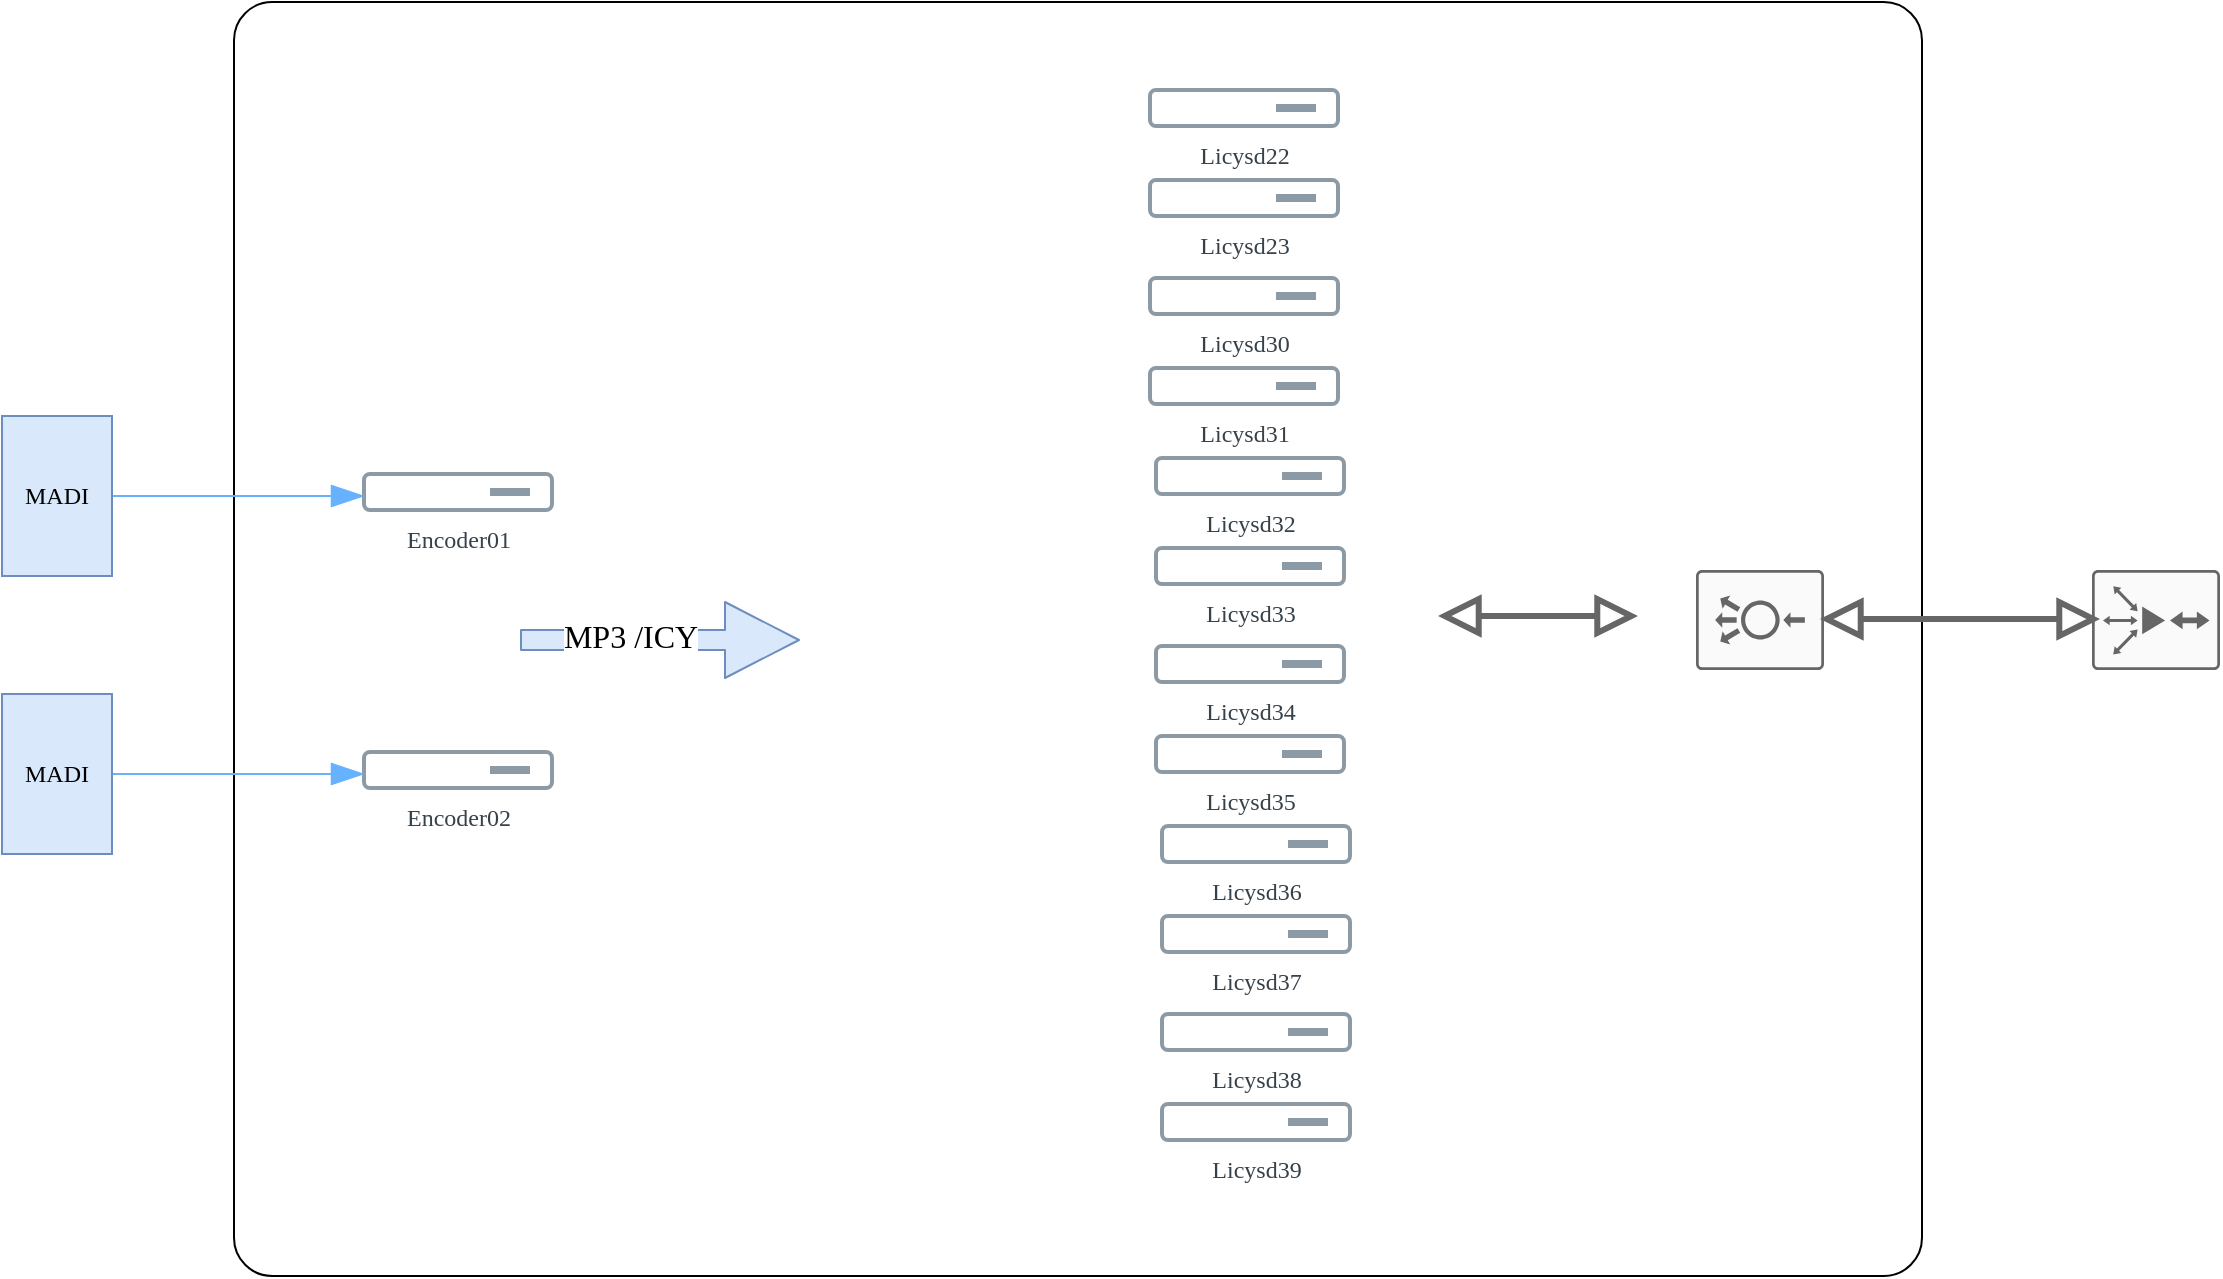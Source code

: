 <mxfile version="24.7.17">
  <diagram name="Page-1" id="91Ch4HtAB-noTLvR4pms">
    <mxGraphModel dx="2708" dy="1448" grid="0" gridSize="10" guides="1" tooltips="1" connect="1" arrows="1" fold="1" page="0" pageScale="1" pageWidth="1169" pageHeight="827" math="0" shadow="0">
      <root>
        <mxCell id="0" />
        <mxCell id="1" parent="0" />
        <mxCell id="73N0LT-Jw0ejLf9RvANC-20" value="" style="rounded=1;whiteSpace=wrap;html=1;fontFamily=Architects Daughter;fontSource=https%3A%2F%2Ffonts.googleapis.com%2Fcss%3Ffamily%3DArchitects%2BDaughter;arcSize=3;" vertex="1" parent="1">
          <mxGeometry x="-424" y="-136" width="844" height="637" as="geometry" />
        </mxCell>
        <mxCell id="73N0LT-Jw0ejLf9RvANC-19" value="" style="sketch=0;points=[[0.015,0.015,0],[0.985,0.015,0],[0.985,0.985,0],[0.015,0.985,0],[0.25,0,0],[0.5,0,0],[0.75,0,0],[1,0.25,0],[1,0.5,0],[1,0.75,0],[0.75,1,0],[0.5,1,0],[0.25,1,0],[0,0.75,0],[0,0.5,0],[0,0.25,0]];verticalLabelPosition=bottom;html=1;verticalAlign=top;aspect=fixed;align=center;pointerEvents=1;shape=mxgraph.cisco19.rect;prIcon=load_balancer;fillColor=#FAFAFA;strokeColor=#666666;fontFamily=Architects Daughter;fontSource=https%3A%2F%2Ffonts.googleapis.com%2Fcss%3Ffamily%3DArchitects%2BDaughter;rotation=-180;" vertex="1" parent="1">
          <mxGeometry x="307" y="148" width="64" height="50" as="geometry" />
        </mxCell>
        <mxCell id="73N0LT-Jw0ejLf9RvANC-21" value="" style="sketch=0;points=[[0.015,0.015,0],[0.985,0.015,0],[0.985,0.985,0],[0.015,0.985,0],[0.25,0,0],[0.5,0,0],[0.75,0,0],[1,0.25,0],[1,0.5,0],[1,0.75,0],[0.75,1,0],[0.5,1,0],[0.25,1,0],[0,0.75,0],[0,0.5,0],[0,0.25,0]];verticalLabelPosition=bottom;html=1;verticalAlign=top;aspect=fixed;align=center;pointerEvents=1;shape=mxgraph.cisco19.rect;prIcon=router_with_firewall2;fillColor=#FAFAFA;strokeColor=#666666;fontFamily=Architects Daughter;fontSource=https%3A%2F%2Ffonts.googleapis.com%2Fcss%3Ffamily%3DArchitects%2BDaughter;" vertex="1" parent="1">
          <mxGeometry x="505" y="148" width="64" height="50" as="geometry" />
        </mxCell>
        <mxCell id="73N0LT-Jw0ejLf9RvANC-25" value="" style="edgeStyle=none;orthogonalLoop=1;jettySize=auto;html=1;rounded=0;fontFamily=Architects Daughter;fontSource=https%3A%2F%2Ffonts.googleapis.com%2Fcss%3Ffamily%3DArchitects%2BDaughter;fontSize=16;startSize=14;endArrow=block;endSize=14;sourcePerimeterSpacing=8;targetPerimeterSpacing=8;curved=1;startArrow=block;startFill=0;endFill=0;strokeWidth=3;fillColor=#dae8fc;strokeColor=#666666;" edge="1" parent="1">
          <mxGeometry width="140" relative="1" as="geometry">
            <mxPoint x="369" y="172.5" as="sourcePoint" />
            <mxPoint x="509" y="172.5" as="targetPoint" />
            <Array as="points" />
          </mxGeometry>
        </mxCell>
        <mxCell id="73N0LT-Jw0ejLf9RvANC-32" value="" style="edgeStyle=none;orthogonalLoop=1;jettySize=auto;html=1;rounded=0;fontFamily=Architects Daughter;fontSource=https://fonts.googleapis.com/css?family=Architects+Daughter;fontSize=16;startSize=14;endArrow=block;endSize=14;sourcePerimeterSpacing=8;targetPerimeterSpacing=8;curved=1;startArrow=block;startFill=0;endFill=0;strokeWidth=3;fillColor=#dae8fc;strokeColor=#666666;" edge="1" parent="1">
          <mxGeometry width="140" relative="1" as="geometry">
            <mxPoint x="178" y="171" as="sourcePoint" />
            <mxPoint x="278" y="171" as="targetPoint" />
            <Array as="points" />
          </mxGeometry>
        </mxCell>
        <mxCell id="73N0LT-Jw0ejLf9RvANC-33" value="Komponenter" parent="0" />
        <mxCell id="73N0LT-Jw0ejLf9RvANC-41" value="&lt;font face=&quot;Verdana&quot;&gt;Encoder01&lt;/font&gt;" style="image;aspect=fixed;perimeter=ellipsePerimeter;html=1;align=center;fontSize=12;verticalAlign=top;fontColor=#364149;shadow=0;dashed=0;image=img/lib/cumulus/server_bare_metal.svg;fontFamily=Architects Daughter;fontSource=https://fonts.googleapis.com/css?family=Architects+Daughter;" vertex="1" parent="73N0LT-Jw0ejLf9RvANC-33">
          <mxGeometry x="-360" y="99" width="96" height="20" as="geometry" />
        </mxCell>
        <mxCell id="73N0LT-Jw0ejLf9RvANC-42" value="&lt;font face=&quot;Verdana&quot;&gt;Encoder02&lt;/font&gt;" style="image;aspect=fixed;perimeter=ellipsePerimeter;html=1;align=center;fontSize=12;verticalAlign=top;fontColor=#364149;shadow=0;dashed=0;image=img/lib/cumulus/server_bare_metal.svg;fontFamily=Architects Daughter;fontSource=https://fonts.googleapis.com/css?family=Architects+Daughter;" vertex="1" parent="73N0LT-Jw0ejLf9RvANC-33">
          <mxGeometry x="-360" y="238" width="96" height="20" as="geometry" />
        </mxCell>
        <mxCell id="73N0LT-Jw0ejLf9RvANC-43" value="&lt;font face=&quot;Verdana&quot;&gt;Licysd22&lt;/font&gt;" style="image;aspect=fixed;perimeter=ellipsePerimeter;html=1;align=center;fontSize=12;verticalAlign=top;fontColor=#364149;shadow=0;dashed=0;image=img/lib/cumulus/server_bare_metal.svg;fontFamily=Architects Daughter;fontSource=https://fonts.googleapis.com/css?family=Architects+Daughter;" vertex="1" parent="73N0LT-Jw0ejLf9RvANC-33">
          <mxGeometry x="33" y="-93" width="96" height="20" as="geometry" />
        </mxCell>
        <mxCell id="73N0LT-Jw0ejLf9RvANC-44" value="&lt;font face=&quot;Verdana&quot;&gt;Licysd23&lt;/font&gt;" style="image;aspect=fixed;perimeter=ellipsePerimeter;html=1;align=center;fontSize=12;verticalAlign=top;fontColor=#364149;shadow=0;dashed=0;image=img/lib/cumulus/server_bare_metal.svg;fontFamily=Architects Daughter;fontSource=https://fonts.googleapis.com/css?family=Architects+Daughter;" vertex="1" parent="73N0LT-Jw0ejLf9RvANC-33">
          <mxGeometry x="33" y="-48" width="96" height="20" as="geometry" />
        </mxCell>
        <mxCell id="73N0LT-Jw0ejLf9RvANC-45" value="&lt;font face=&quot;Verdana&quot;&gt;Licysd30&lt;/font&gt;" style="image;aspect=fixed;perimeter=ellipsePerimeter;html=1;align=center;fontSize=12;verticalAlign=top;fontColor=#364149;shadow=0;dashed=0;image=img/lib/cumulus/server_bare_metal.svg;fontFamily=Architects Daughter;fontSource=https://fonts.googleapis.com/css?family=Architects+Daughter;" vertex="1" parent="73N0LT-Jw0ejLf9RvANC-33">
          <mxGeometry x="33" y="1" width="96" height="20" as="geometry" />
        </mxCell>
        <mxCell id="73N0LT-Jw0ejLf9RvANC-46" value="&lt;font face=&quot;Verdana&quot;&gt;Licysd31&lt;/font&gt;" style="image;aspect=fixed;perimeter=ellipsePerimeter;html=1;align=center;fontSize=12;verticalAlign=top;fontColor=#364149;shadow=0;dashed=0;image=img/lib/cumulus/server_bare_metal.svg;fontFamily=Architects Daughter;fontSource=https://fonts.googleapis.com/css?family=Architects+Daughter;" vertex="1" parent="73N0LT-Jw0ejLf9RvANC-33">
          <mxGeometry x="33" y="46" width="96" height="20" as="geometry" />
        </mxCell>
        <mxCell id="73N0LT-Jw0ejLf9RvANC-47" value="&lt;font face=&quot;Verdana&quot;&gt;Licysd32&lt;/font&gt;" style="image;aspect=fixed;perimeter=ellipsePerimeter;html=1;align=center;fontSize=12;verticalAlign=top;fontColor=#364149;shadow=0;dashed=0;image=img/lib/cumulus/server_bare_metal.svg;fontFamily=Architects Daughter;fontSource=https://fonts.googleapis.com/css?family=Architects+Daughter;" vertex="1" parent="73N0LT-Jw0ejLf9RvANC-33">
          <mxGeometry x="36" y="91" width="96" height="20" as="geometry" />
        </mxCell>
        <mxCell id="73N0LT-Jw0ejLf9RvANC-48" value="&lt;font face=&quot;Verdana&quot;&gt;Licysd33&lt;/font&gt;" style="image;aspect=fixed;perimeter=ellipsePerimeter;html=1;align=center;fontSize=12;verticalAlign=top;fontColor=#364149;shadow=0;dashed=0;image=img/lib/cumulus/server_bare_metal.svg;fontFamily=Architects Daughter;fontSource=https://fonts.googleapis.com/css?family=Architects+Daughter;" vertex="1" parent="73N0LT-Jw0ejLf9RvANC-33">
          <mxGeometry x="36" y="136" width="96" height="20" as="geometry" />
        </mxCell>
        <mxCell id="73N0LT-Jw0ejLf9RvANC-49" value="&lt;font face=&quot;Verdana&quot;&gt;Licysd34&lt;/font&gt;" style="image;aspect=fixed;perimeter=ellipsePerimeter;html=1;align=center;fontSize=12;verticalAlign=top;fontColor=#364149;shadow=0;dashed=0;image=img/lib/cumulus/server_bare_metal.svg;fontFamily=Architects Daughter;fontSource=https://fonts.googleapis.com/css?family=Architects+Daughter;" vertex="1" parent="73N0LT-Jw0ejLf9RvANC-33">
          <mxGeometry x="36" y="185" width="96" height="20" as="geometry" />
        </mxCell>
        <mxCell id="73N0LT-Jw0ejLf9RvANC-50" value="&lt;font face=&quot;Verdana&quot;&gt;Licysd35&lt;/font&gt;" style="image;aspect=fixed;perimeter=ellipsePerimeter;html=1;align=center;fontSize=12;verticalAlign=top;fontColor=#364149;shadow=0;dashed=0;image=img/lib/cumulus/server_bare_metal.svg;fontFamily=Architects Daughter;fontSource=https://fonts.googleapis.com/css?family=Architects+Daughter;" vertex="1" parent="73N0LT-Jw0ejLf9RvANC-33">
          <mxGeometry x="36" y="230" width="96" height="20" as="geometry" />
        </mxCell>
        <mxCell id="73N0LT-Jw0ejLf9RvANC-51" value="&lt;font face=&quot;Verdana&quot;&gt;Licysd36&lt;/font&gt;" style="image;aspect=fixed;perimeter=ellipsePerimeter;html=1;align=center;fontSize=12;verticalAlign=top;fontColor=#364149;shadow=0;dashed=0;image=img/lib/cumulus/server_bare_metal.svg;fontFamily=Architects Daughter;fontSource=https://fonts.googleapis.com/css?family=Architects+Daughter;" vertex="1" parent="73N0LT-Jw0ejLf9RvANC-33">
          <mxGeometry x="39" y="275" width="96" height="20" as="geometry" />
        </mxCell>
        <mxCell id="73N0LT-Jw0ejLf9RvANC-52" value="&lt;font face=&quot;Verdana&quot;&gt;Licysd37&lt;/font&gt;" style="image;aspect=fixed;perimeter=ellipsePerimeter;html=1;align=center;fontSize=12;verticalAlign=top;fontColor=#364149;shadow=0;dashed=0;image=img/lib/cumulus/server_bare_metal.svg;fontFamily=Architects Daughter;fontSource=https://fonts.googleapis.com/css?family=Architects+Daughter;" vertex="1" parent="73N0LT-Jw0ejLf9RvANC-33">
          <mxGeometry x="39" y="320" width="96" height="20" as="geometry" />
        </mxCell>
        <mxCell id="73N0LT-Jw0ejLf9RvANC-53" value="&lt;font face=&quot;Verdana&quot;&gt;Licysd38&lt;/font&gt;" style="image;aspect=fixed;perimeter=ellipsePerimeter;html=1;align=center;fontSize=12;verticalAlign=top;fontColor=#364149;shadow=0;dashed=0;image=img/lib/cumulus/server_bare_metal.svg;fontFamily=Architects Daughter;fontSource=https://fonts.googleapis.com/css?family=Architects+Daughter;" vertex="1" parent="73N0LT-Jw0ejLf9RvANC-33">
          <mxGeometry x="39" y="369" width="96" height="20" as="geometry" />
        </mxCell>
        <mxCell id="73N0LT-Jw0ejLf9RvANC-54" value="&lt;font face=&quot;Verdana&quot;&gt;Licysd39&lt;/font&gt;" style="image;aspect=fixed;perimeter=ellipsePerimeter;html=1;align=center;fontSize=12;verticalAlign=top;fontColor=#364149;shadow=0;dashed=0;image=img/lib/cumulus/server_bare_metal.svg;fontFamily=Architects Daughter;fontSource=https://fonts.googleapis.com/css?family=Architects+Daughter;" vertex="1" parent="73N0LT-Jw0ejLf9RvANC-33">
          <mxGeometry x="39" y="414" width="96" height="20" as="geometry" />
        </mxCell>
        <mxCell id="73N0LT-Jw0ejLf9RvANC-34" value="MADI" parent="0" />
        <mxCell id="73N0LT-Jw0ejLf9RvANC-35" style="edgeStyle=none;curved=1;rounded=0;orthogonalLoop=1;jettySize=auto;html=1;exitX=1;exitY=0.5;exitDx=0;exitDy=0;entryX=0;entryY=0.5;entryDx=0;entryDy=0;fontFamily=Architects Daughter;fontSource=https://fonts.googleapis.com/css?family=Architects+Daughter;fontSize=16;startSize=14;endArrow=blockThin;endSize=14;sourcePerimeterSpacing=8;targetPerimeterSpacing=8;endFill=1;strokeColor=#66B2FF;" edge="1" parent="73N0LT-Jw0ejLf9RvANC-34" source="73N0LT-Jw0ejLf9RvANC-36">
          <mxGeometry relative="1" as="geometry">
            <mxPoint x="-359" y="111" as="targetPoint" />
          </mxGeometry>
        </mxCell>
        <mxCell id="73N0LT-Jw0ejLf9RvANC-36" value="&lt;font face=&quot;Verdana&quot;&gt;MADI&lt;/font&gt;" style="rounded=0;whiteSpace=wrap;html=1;fontFamily=Architects Daughter;fontSource=https://fonts.googleapis.com/css?family=Architects+Daughter;fillColor=#dae8fc;strokeColor=#6c8ebf;" vertex="1" parent="73N0LT-Jw0ejLf9RvANC-34">
          <mxGeometry x="-540" y="71" width="55" height="80" as="geometry" />
        </mxCell>
        <mxCell id="73N0LT-Jw0ejLf9RvANC-37" style="edgeStyle=none;curved=1;rounded=0;orthogonalLoop=1;jettySize=auto;html=1;exitX=1;exitY=0.5;exitDx=0;exitDy=0;entryX=0;entryY=0.5;entryDx=0;entryDy=0;fontFamily=Architects Daughter;fontSource=https://fonts.googleapis.com/css?family=Architects+Daughter;fontSize=16;startSize=14;endArrow=blockThin;endSize=14;sourcePerimeterSpacing=8;targetPerimeterSpacing=8;endFill=1;strokeColor=#66B2FF;" edge="1" parent="73N0LT-Jw0ejLf9RvANC-34" source="73N0LT-Jw0ejLf9RvANC-38">
          <mxGeometry relative="1" as="geometry">
            <mxPoint x="-359" y="250" as="targetPoint" />
          </mxGeometry>
        </mxCell>
        <mxCell id="73N0LT-Jw0ejLf9RvANC-38" value="&lt;font face=&quot;Verdana&quot;&gt;MADI&lt;/font&gt;" style="rounded=0;whiteSpace=wrap;html=1;fontFamily=Architects Daughter;fontSource=https://fonts.googleapis.com/css?family=Architects+Daughter;fillColor=#dae8fc;strokeColor=#6c8ebf;" vertex="1" parent="73N0LT-Jw0ejLf9RvANC-34">
          <mxGeometry x="-540" y="210" width="55" height="80" as="geometry" />
        </mxCell>
        <mxCell id="73N0LT-Jw0ejLf9RvANC-39" value="" style="edgeStyle=none;orthogonalLoop=1;jettySize=auto;html=1;shape=flexArrow;rounded=1;startSize=8;endSize=12;fontFamily=Architects Daughter;fontSource=https://fonts.googleapis.com/css?family=Architects+Daughter;fontSize=16;endArrow=open;sourcePerimeterSpacing=8;targetPerimeterSpacing=8;curved=1;endWidth=27;fillColor=#dae8fc;strokeColor=#6c8ebf;" edge="1" parent="73N0LT-Jw0ejLf9RvANC-34">
          <mxGeometry width="140" relative="1" as="geometry">
            <mxPoint x="-281" y="183" as="sourcePoint" />
            <mxPoint x="-141" y="183" as="targetPoint" />
            <Array as="points" />
          </mxGeometry>
        </mxCell>
        <mxCell id="73N0LT-Jw0ejLf9RvANC-40" value="&lt;font face=&quot;Verdana&quot;&gt;MP3 /ICY&lt;/font&gt;" style="edgeLabel;html=1;align=center;verticalAlign=middle;resizable=0;points=[];fontSize=16;fontFamily=Architects Daughter;fontSource=https://fonts.googleapis.com/css?family=Architects+Daughter;" vertex="1" connectable="0" parent="73N0LT-Jw0ejLf9RvANC-39">
          <mxGeometry x="-0.214" y="1" relative="1" as="geometry">
            <mxPoint as="offset" />
          </mxGeometry>
        </mxCell>
      </root>
    </mxGraphModel>
  </diagram>
</mxfile>
